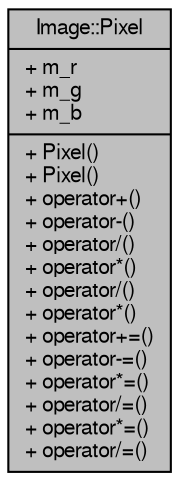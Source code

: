 digraph "Image::Pixel"
{
  edge [fontname="FreeSans",fontsize="10",labelfontname="FreeSans",labelfontsize="10"];
  node [fontname="FreeSans",fontsize="10",shape=record];
  Node1 [label="{Image::Pixel\n|+ m_r\l+ m_g\l+ m_b\l|+ Pixel()\l+ Pixel()\l+ operator+()\l+ operator-()\l+ operator/()\l+ operator*()\l+ operator/()\l+ operator*()\l+ operator+=()\l+ operator-=()\l+ operator*=()\l+ operator/=()\l+ operator*=()\l+ operator/=()\l}",height=0.2,width=0.4,color="black", fillcolor="grey75", style="filled", fontcolor="black"];
}
